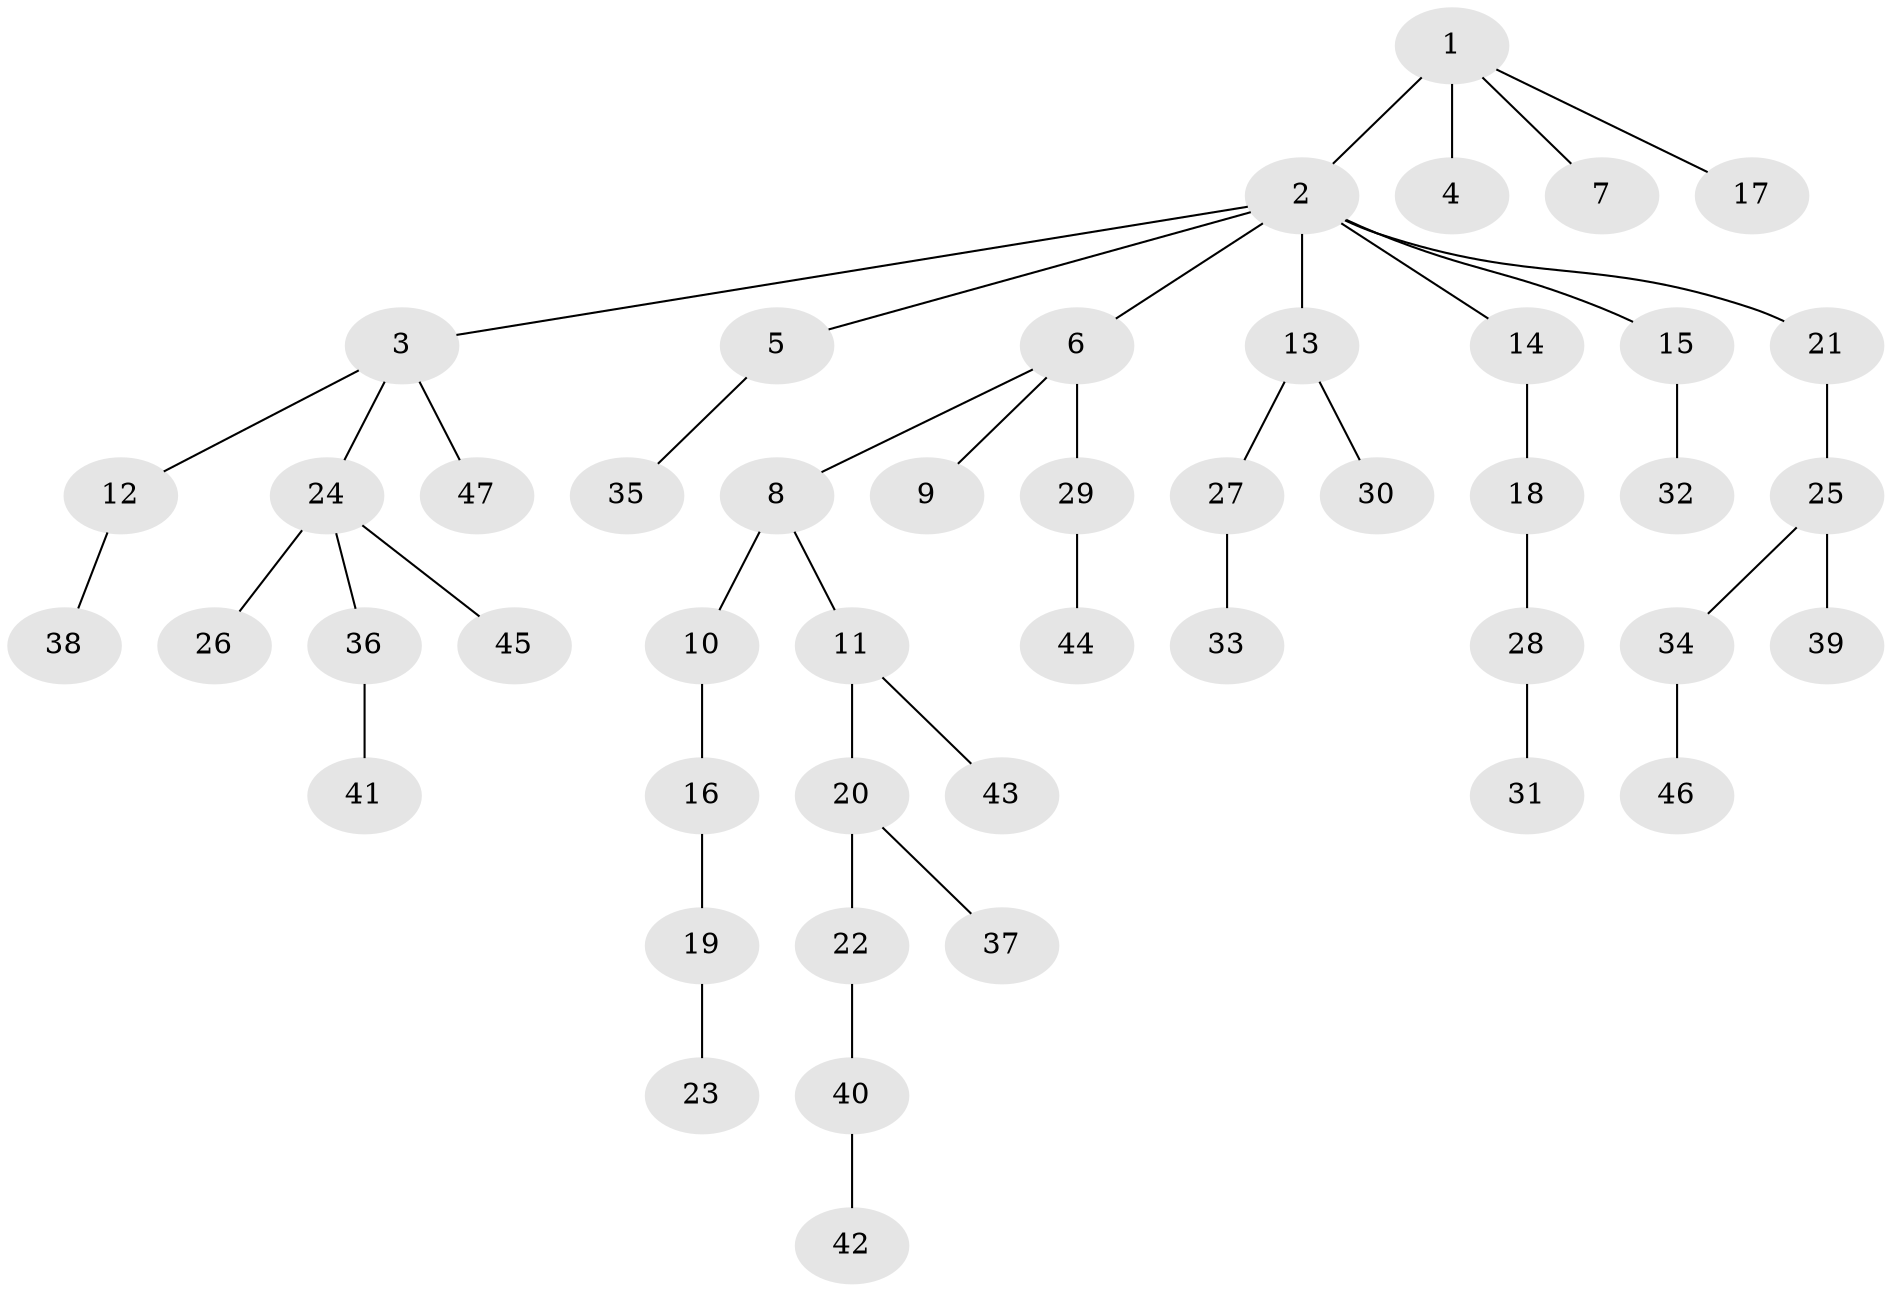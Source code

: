 // original degree distribution, {2: 0.21348314606741572, 9: 0.011235955056179775, 5: 0.02247191011235955, 4: 0.07865168539325842, 6: 0.011235955056179775, 3: 0.14606741573033707, 1: 0.5168539325842697}
// Generated by graph-tools (version 1.1) at 2025/36/03/09/25 02:36:42]
// undirected, 47 vertices, 46 edges
graph export_dot {
graph [start="1"]
  node [color=gray90,style=filled];
  1;
  2;
  3;
  4;
  5;
  6;
  7;
  8;
  9;
  10;
  11;
  12;
  13;
  14;
  15;
  16;
  17;
  18;
  19;
  20;
  21;
  22;
  23;
  24;
  25;
  26;
  27;
  28;
  29;
  30;
  31;
  32;
  33;
  34;
  35;
  36;
  37;
  38;
  39;
  40;
  41;
  42;
  43;
  44;
  45;
  46;
  47;
  1 -- 2 [weight=1.0];
  1 -- 4 [weight=3.0];
  1 -- 7 [weight=1.0];
  1 -- 17 [weight=1.0];
  2 -- 3 [weight=1.0];
  2 -- 5 [weight=1.0];
  2 -- 6 [weight=1.0];
  2 -- 13 [weight=1.0];
  2 -- 14 [weight=1.0];
  2 -- 15 [weight=1.0];
  2 -- 21 [weight=1.0];
  3 -- 12 [weight=1.0];
  3 -- 24 [weight=1.0];
  3 -- 47 [weight=1.0];
  5 -- 35 [weight=1.0];
  6 -- 8 [weight=1.0];
  6 -- 9 [weight=1.0];
  6 -- 29 [weight=2.0];
  8 -- 10 [weight=1.0];
  8 -- 11 [weight=1.0];
  10 -- 16 [weight=1.0];
  11 -- 20 [weight=1.0];
  11 -- 43 [weight=1.0];
  12 -- 38 [weight=1.0];
  13 -- 27 [weight=1.0];
  13 -- 30 [weight=1.0];
  14 -- 18 [weight=2.0];
  15 -- 32 [weight=2.0];
  16 -- 19 [weight=2.0];
  18 -- 28 [weight=1.0];
  19 -- 23 [weight=1.0];
  20 -- 22 [weight=1.0];
  20 -- 37 [weight=1.0];
  21 -- 25 [weight=1.0];
  22 -- 40 [weight=1.0];
  24 -- 26 [weight=1.0];
  24 -- 36 [weight=1.0];
  24 -- 45 [weight=1.0];
  25 -- 34 [weight=1.0];
  25 -- 39 [weight=2.0];
  27 -- 33 [weight=1.0];
  28 -- 31 [weight=1.0];
  29 -- 44 [weight=1.0];
  34 -- 46 [weight=1.0];
  36 -- 41 [weight=1.0];
  40 -- 42 [weight=2.0];
}
